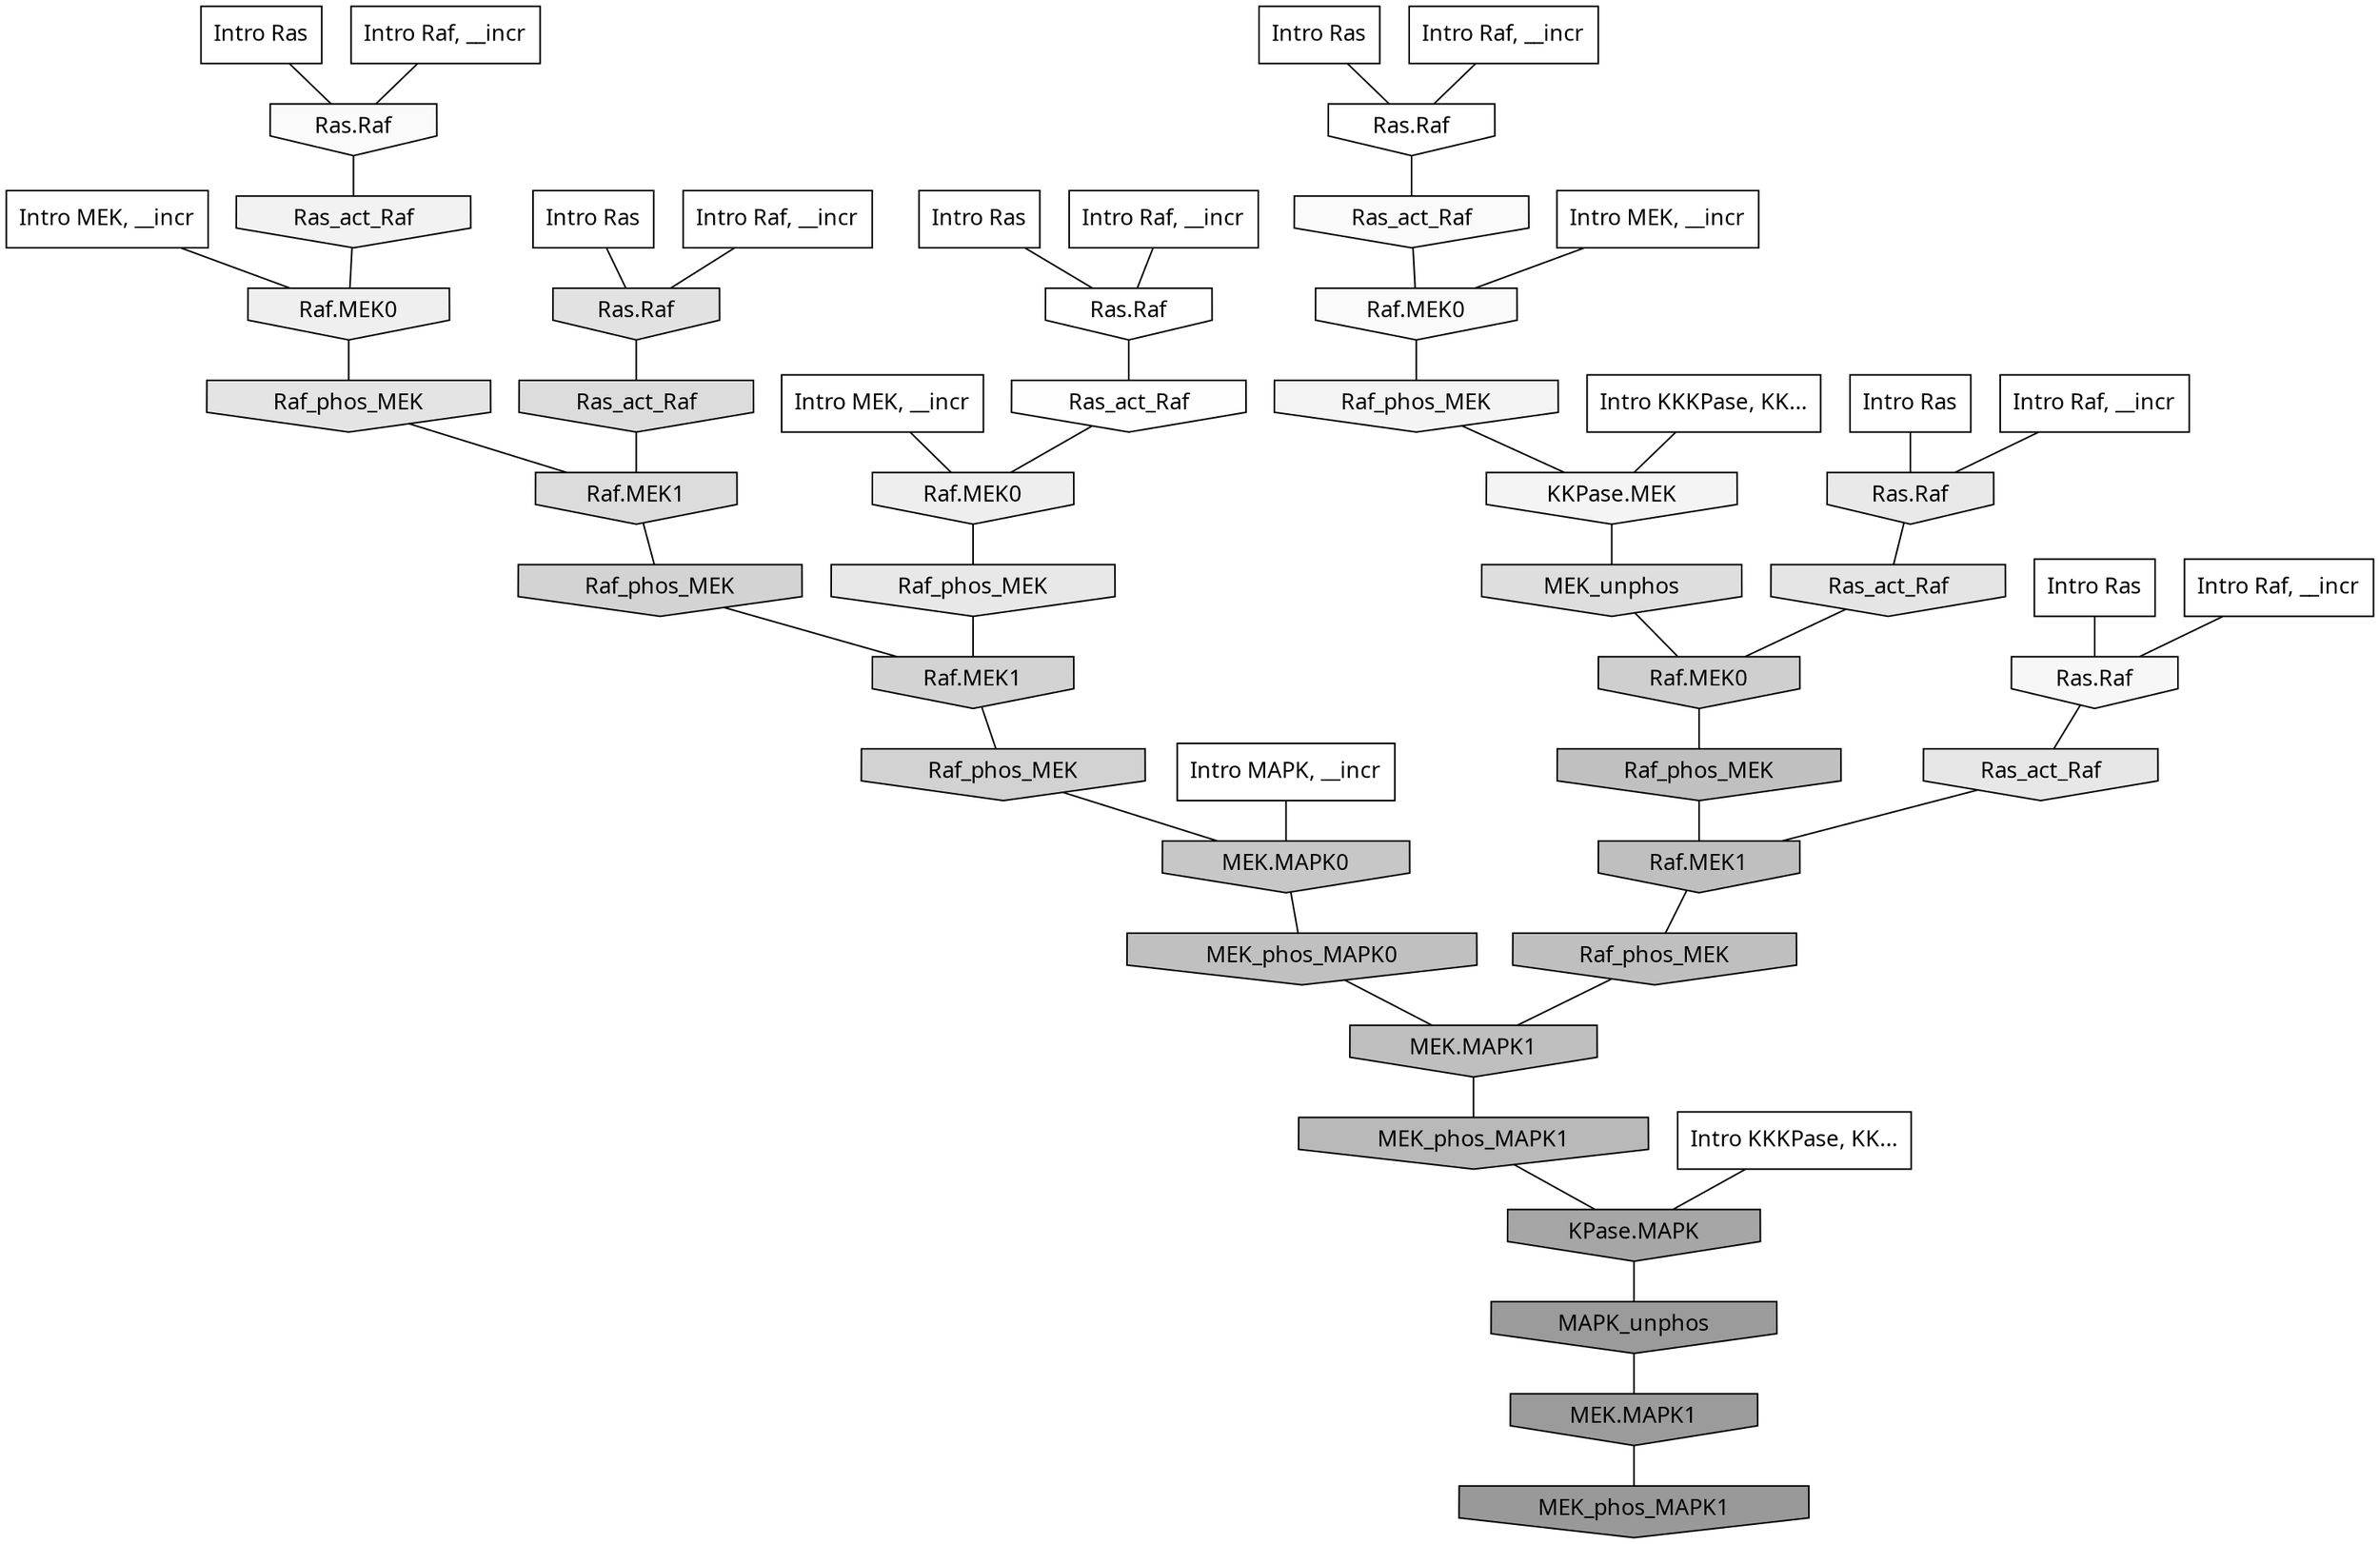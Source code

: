 digraph G{
  rankdir="TB";
  ranksep=0.30;
  node [fontname="CMU Serif"];
  edge [fontname="CMU Serif"];
  
  0 [label="Intro Ras", shape=rectangle, style=filled, fillcolor="0.000 0.000 1.000"]
  
  3 [label="Intro Ras", shape=rectangle, style=filled, fillcolor="0.000 0.000 1.000"]
  
  6 [label="Intro Ras", shape=rectangle, style=filled, fillcolor="0.000 0.000 1.000"]
  
  25 [label="Intro Ras", shape=rectangle, style=filled, fillcolor="0.000 0.000 1.000"]
  
  32 [label="Intro Ras", shape=rectangle, style=filled, fillcolor="0.000 0.000 1.000"]
  
  48 [label="Intro Ras", shape=rectangle, style=filled, fillcolor="0.000 0.000 1.000"]
  
  137 [label="Intro Raf, __incr", shape=rectangle, style=filled, fillcolor="0.000 0.000 1.000"]
  
  235 [label="Intro Raf, __incr", shape=rectangle, style=filled, fillcolor="0.000 0.000 1.000"]
  
  364 [label="Intro Raf, __incr", shape=rectangle, style=filled, fillcolor="0.000 0.000 1.000"]
  
  650 [label="Intro Raf, __incr", shape=rectangle, style=filled, fillcolor="0.000 0.000 1.000"]
  
  678 [label="Intro Raf, __incr", shape=rectangle, style=filled, fillcolor="0.000 0.000 1.000"]
  
  853 [label="Intro Raf, __incr", shape=rectangle, style=filled, fillcolor="0.000 0.000 1.000"]
  
  1381 [label="Intro MEK, __incr", shape=rectangle, style=filled, fillcolor="0.000 0.000 1.000"]
  
  1575 [label="Intro MEK, __incr", shape=rectangle, style=filled, fillcolor="0.000 0.000 1.000"]
  
  2045 [label="Intro MEK, __incr", shape=rectangle, style=filled, fillcolor="0.000 0.000 1.000"]
  
  2907 [label="Intro MAPK, __incr", shape=rectangle, style=filled, fillcolor="0.000 0.000 1.000"]
  
  3137 [label="Intro KKKPase, KK...", shape=rectangle, style=filled, fillcolor="0.000 0.000 1.000"]
  
  3189 [label="Intro KKKPase, KK...", shape=rectangle, style=filled, fillcolor="0.000 0.000 1.000"]
  
  3237 [label="Ras.Raf", shape=invhouse, style=filled, fillcolor="0.000 0.000 1.000"]
  
  3319 [label="Ras.Raf", shape=invhouse, style=filled, fillcolor="0.000 0.000 0.999"]
  
  3360 [label="Ras_act_Raf", shape=invhouse, style=filled, fillcolor="0.000 0.000 0.995"]
  
  3521 [label="Ras.Raf", shape=invhouse, style=filled, fillcolor="0.000 0.000 0.979"]
  
  3556 [label="Ras_act_Raf", shape=invhouse, style=filled, fillcolor="0.000 0.000 0.977"]
  
  3558 [label="Raf.MEK0", shape=invhouse, style=filled, fillcolor="0.000 0.000 0.977"]
  
  3745 [label="Ras.Raf", shape=invhouse, style=filled, fillcolor="0.000 0.000 0.965"]
  
  3930 [label="Raf_phos_MEK", shape=invhouse, style=filled, fillcolor="0.000 0.000 0.956"]
  
  3934 [label="KKPase.MEK", shape=invhouse, style=filled, fillcolor="0.000 0.000 0.956"]
  
  4140 [label="Ras_act_Raf", shape=invhouse, style=filled, fillcolor="0.000 0.000 0.948"]
  
  4488 [label="Raf.MEK0", shape=invhouse, style=filled, fillcolor="0.000 0.000 0.934"]
  
  4531 [label="Raf.MEK0", shape=invhouse, style=filled, fillcolor="0.000 0.000 0.932"]
  
  5023 [label="Ras.Raf", shape=invhouse, style=filled, fillcolor="0.000 0.000 0.913"]
  
  5086 [label="Raf_phos_MEK", shape=invhouse, style=filled, fillcolor="0.000 0.000 0.910"]
  
  5290 [label="Ras_act_Raf", shape=invhouse, style=filled, fillcolor="0.000 0.000 0.903"]
  
  5531 [label="Ras_act_Raf", shape=invhouse, style=filled, fillcolor="0.000 0.000 0.895"]
  
  5627 [label="Raf_phos_MEK", shape=invhouse, style=filled, fillcolor="0.000 0.000 0.891"]
  
  5898 [label="Ras.Raf", shape=invhouse, style=filled, fillcolor="0.000 0.000 0.883"]
  
  6308 [label="MEK_unphos", shape=invhouse, style=filled, fillcolor="0.000 0.000 0.870"]
  
  6729 [label="Ras_act_Raf", shape=invhouse, style=filled, fillcolor="0.000 0.000 0.860"]
  
  6736 [label="Raf.MEK1", shape=invhouse, style=filled, fillcolor="0.000 0.000 0.860"]
  
  8393 [label="Raf_phos_MEK", shape=invhouse, style=filled, fillcolor="0.000 0.000 0.827"]
  
  8399 [label="Raf.MEK1", shape=invhouse, style=filled, fillcolor="0.000 0.000 0.827"]
  
  8703 [label="Raf_phos_MEK", shape=invhouse, style=filled, fillcolor="0.000 0.000 0.821"]
  
  9228 [label="Raf.MEK0", shape=invhouse, style=filled, fillcolor="0.000 0.000 0.812"]
  
  11801 [label="MEK.MAPK0", shape=invhouse, style=filled, fillcolor="0.000 0.000 0.780"]
  
  14901 [label="Raf_phos_MEK", shape=invhouse, style=filled, fillcolor="0.000 0.000 0.751"]
  
  14955 [label="MEK_phos_MAPK0", shape=invhouse, style=filled, fillcolor="0.000 0.000 0.751"]
  
  14981 [label="Raf.MEK1", shape=invhouse, style=filled, fillcolor="0.000 0.000 0.750"]
  
  15050 [label="Raf_phos_MEK", shape=invhouse, style=filled, fillcolor="0.000 0.000 0.750"]
  
  15073 [label="MEK.MAPK1", shape=invhouse, style=filled, fillcolor="0.000 0.000 0.750"]
  
  17016 [label="MEK_phos_MAPK1", shape=invhouse, style=filled, fillcolor="0.000 0.000 0.723"]
  
  19843 [label="KPase.MAPK", shape=invhouse, style=filled, fillcolor="0.000 0.000 0.650"]
  
  21014 [label="MAPK_unphos", shape=invhouse, style=filled, fillcolor="0.000 0.000 0.606"]
  
  21017 [label="MEK.MAPK1", shape=invhouse, style=filled, fillcolor="0.000 0.000 0.606"]
  
  21184 [label="MEK_phos_MAPK1", shape=invhouse, style=filled, fillcolor="0.000 0.000 0.600"]
  
  
  21017 -> 21184 [dir=none, color="0.000 0.000 0.000"] 
  21014 -> 21017 [dir=none, color="0.000 0.000 0.000"] 
  19843 -> 21014 [dir=none, color="0.000 0.000 0.000"] 
  17016 -> 19843 [dir=none, color="0.000 0.000 0.000"] 
  15073 -> 17016 [dir=none, color="0.000 0.000 0.000"] 
  15050 -> 15073 [dir=none, color="0.000 0.000 0.000"] 
  14981 -> 15050 [dir=none, color="0.000 0.000 0.000"] 
  14955 -> 15073 [dir=none, color="0.000 0.000 0.000"] 
  14901 -> 14981 [dir=none, color="0.000 0.000 0.000"] 
  11801 -> 14955 [dir=none, color="0.000 0.000 0.000"] 
  9228 -> 14901 [dir=none, color="0.000 0.000 0.000"] 
  8703 -> 11801 [dir=none, color="0.000 0.000 0.000"] 
  8399 -> 8703 [dir=none, color="0.000 0.000 0.000"] 
  8393 -> 8399 [dir=none, color="0.000 0.000 0.000"] 
  6736 -> 8393 [dir=none, color="0.000 0.000 0.000"] 
  6729 -> 6736 [dir=none, color="0.000 0.000 0.000"] 
  6308 -> 9228 [dir=none, color="0.000 0.000 0.000"] 
  5898 -> 6729 [dir=none, color="0.000 0.000 0.000"] 
  5627 -> 6736 [dir=none, color="0.000 0.000 0.000"] 
  5531 -> 9228 [dir=none, color="0.000 0.000 0.000"] 
  5290 -> 14981 [dir=none, color="0.000 0.000 0.000"] 
  5086 -> 8399 [dir=none, color="0.000 0.000 0.000"] 
  5023 -> 5531 [dir=none, color="0.000 0.000 0.000"] 
  4531 -> 5086 [dir=none, color="0.000 0.000 0.000"] 
  4488 -> 5627 [dir=none, color="0.000 0.000 0.000"] 
  4140 -> 4488 [dir=none, color="0.000 0.000 0.000"] 
  3934 -> 6308 [dir=none, color="0.000 0.000 0.000"] 
  3930 -> 3934 [dir=none, color="0.000 0.000 0.000"] 
  3745 -> 5290 [dir=none, color="0.000 0.000 0.000"] 
  3558 -> 3930 [dir=none, color="0.000 0.000 0.000"] 
  3556 -> 3558 [dir=none, color="0.000 0.000 0.000"] 
  3521 -> 4140 [dir=none, color="0.000 0.000 0.000"] 
  3360 -> 4531 [dir=none, color="0.000 0.000 0.000"] 
  3319 -> 3556 [dir=none, color="0.000 0.000 0.000"] 
  3237 -> 3360 [dir=none, color="0.000 0.000 0.000"] 
  3189 -> 3934 [dir=none, color="0.000 0.000 0.000"] 
  3137 -> 19843 [dir=none, color="0.000 0.000 0.000"] 
  2907 -> 11801 [dir=none, color="0.000 0.000 0.000"] 
  2045 -> 4531 [dir=none, color="0.000 0.000 0.000"] 
  1575 -> 3558 [dir=none, color="0.000 0.000 0.000"] 
  1381 -> 4488 [dir=none, color="0.000 0.000 0.000"] 
  853 -> 3521 [dir=none, color="0.000 0.000 0.000"] 
  678 -> 3237 [dir=none, color="0.000 0.000 0.000"] 
  650 -> 5898 [dir=none, color="0.000 0.000 0.000"] 
  364 -> 5023 [dir=none, color="0.000 0.000 0.000"] 
  235 -> 3319 [dir=none, color="0.000 0.000 0.000"] 
  137 -> 3745 [dir=none, color="0.000 0.000 0.000"] 
  48 -> 5898 [dir=none, color="0.000 0.000 0.000"] 
  32 -> 3521 [dir=none, color="0.000 0.000 0.000"] 
  25 -> 3745 [dir=none, color="0.000 0.000 0.000"] 
  6 -> 3237 [dir=none, color="0.000 0.000 0.000"] 
  3 -> 5023 [dir=none, color="0.000 0.000 0.000"] 
  0 -> 3319 [dir=none, color="0.000 0.000 0.000"] 
  
  }
